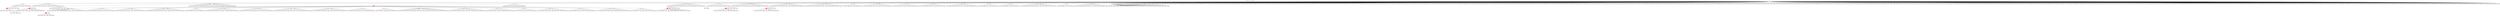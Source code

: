 digraph g {
	"56" -> "57";
	"57" [color=indianred1, style=filled, label="13"];
	"55" -> "56";
	"56" [label="21"];
	"52" -> "53";
	"53" [label="3"];
	"51" -> "52";
	"52" [color=indianred1, style=filled, label="23"];
	"50" -> "51";
	"51" [label="34"];
	"44" -> "45";
	"45" [label="18"];
	"27" -> "28";
	"28" [color=indianred1, style=filled, label="40"];
	"26" -> "27";
	"27" [label="37"];
	"18" -> "19";
	"19" [label="20"];
	"18" -> "20";
	"20" [label="43"];
	"18" -> "21";
	"21" [label="2"];
	"18" -> "22";
	"22" [label="48"];
	"18" -> "23";
	"23" [label="15"];
	"18" -> "24";
	"24" [label="32"];
	"18" -> "25";
	"25" [label="4"];
	"18" -> "26";
	"26" [label="40"];
	"18" -> "29";
	"29" [label="17"];
	"18" -> "30";
	"30" [label="25"];
	"18" -> "31";
	"31" [label="11"];
	"18" -> "32";
	"32" [label="46"];
	"18" -> "33";
	"33" [label="26"];
	"18" -> "34";
	"34" [label="6"];
	"18" -> "35";
	"35" [label="16"];
	"18" -> "36";
	"36" [label="49"];
	"18" -> "37";
	"37" [label="31"];
	"18" -> "38";
	"38" [label="10"];
	"18" -> "39";
	"39" [label="45"];
	"17" -> "18";
	"18" [color=indianred1, style=filled, label="5"];
	"14" -> "15";
	"15" [color=indianred1, style=filled, label="36"];
	"13" -> "14";
	"14" [label="30"];
	"7" -> "8";
	"8" [label="14"];
	"5" -> "6";
	"6" [color=indianred1, style=filled, label="33"];
	"4" -> "5";
	"5" [label="28"];
	"2" -> "3";
	"3" [color=indianred1, style=filled, label="27"];
	"1" -> "2";
	"2" [label="24"];
	"0" -> "1";
	"1" [label="27"];
	"0" -> "4";
	"4" [label="33"];
	"0" -> "7";
	"7" [label="47"];
	"0" -> "9";
	"9" [label="41"];
	"0" -> "10";
	"10" [label="8"];
	"0" -> "11";
	"11" [label="22"];
	"0" -> "12";
	"12" [label="7"];
	"0" -> "13";
	"13" [label="36"];
	"0" -> "16";
	"16" [label="44"];
	"0" -> "17";
	"17" [label="5"];
	"0" -> "40";
	"40" [label="12"];
	"0" -> "41";
	"41" [label="29"];
	"0" -> "42";
	"42" [label="19"];
	"0" -> "43";
	"43" [label="9"];
	"0" -> "44";
	"44" [label="1"];
	"0" -> "46";
	"46" [label="50"];
	"0" -> "47";
	"47" [label="42"];
	"0" -> "48";
	"48" [label="38"];
	"0" -> "49";
	"49" [label="39"];
	"0" -> "50";
	"50" [label="23"];
	"0" -> "54";
	"54" [label="35"];
	"0" -> "55";
	"55" [label="13"];
	"0" [label="germline"];
	"43" -> "cell1";
	"cell1" [shape=box];
	"11" -> "cell2";
	"cell2" [shape=box];
	"54" -> "cell3";
	"cell3" [shape=box];
	"10" -> "cell4";
	"cell4" [shape=box];
	"31" -> "cell5";
	"cell5" [shape=box];
	"12" -> "cell6";
	"cell6" [shape=box];
	"0" -> "cell7";
	"cell7" [shape=box];
	"38" -> "cell8";
	"cell8" [shape=box];
	"44" -> "cell9";
	"cell9" [shape=box];
	"0" -> "cell10";
	"cell10" [shape=box];
	"0" -> "cell11";
	"cell11" [shape=box];
	"0" -> "cell12";
	"cell12" [shape=box];
	"0" -> "cell13";
	"cell13" [shape=box];
	"0" -> "cell14";
	"cell14" [shape=box];
	"0" -> "cell15";
	"cell15" [shape=box];
	"0" -> "cell16";
	"cell16" [shape=box];
	"0" -> "cell17";
	"cell17" [shape=box];
	"0" -> "cell18";
	"cell18" [shape=box];
	"21" -> "cell19";
	"cell19" [shape=box];
	"0" -> "cell20";
	"cell20" [shape=box];
	"46" -> "cell21";
	"cell21" [shape=box];
	"20" -> "cell22";
	"cell22" [shape=box];
	"0" -> "cell23";
	"cell23" [shape=box];
	"7" -> "cell24";
	"cell24" [shape=box];
	"0" -> "cell25";
	"cell25" [shape=box];
	"0" -> "cell26";
	"cell26" [shape=box];
	"0" -> "cell27";
	"cell27" [shape=box];
	"0" -> "cell28";
	"cell28" [shape=box];
	"21" -> "cell29";
	"cell29" [shape=box];
	"24" -> "cell30";
	"cell30" [shape=box];
	"0" -> "cell31";
	"cell31" [shape=box];
	"0" -> "cell32";
	"cell32" [shape=box];
	"0" -> "cell33";
	"cell33" [shape=box];
	"43" -> "cell34";
	"cell34" [shape=box];
	"32" -> "cell35";
	"cell35" [shape=box];
	"14" -> "cell36";
	"cell36" [shape=box];
	"0" -> "cell37";
	"cell37" [shape=box];
	"37" -> "cell38";
	"cell38" [shape=box];
	"11" -> "cell39";
	"cell39" [shape=box];
	"0" -> "cell40";
	"cell40" [shape=box];
	"13" -> "cell41";
	"cell41" [shape=box];
	"6" -> "cell42";
	"cell42" [shape=box];
	"7" -> "cell43";
	"cell43" [shape=box];
	"0" -> "cell44";
	"cell44" [shape=box];
	"0" -> "cell45";
	"cell45" [shape=box];
	"50" -> "cell46";
	"cell46" [shape=box];
	"0" -> "cell47";
	"cell47" [shape=box];
	"0" -> "cell48";
	"cell48" [shape=box];
	"20" -> "cell49";
	"cell49" [shape=box];
	"0" -> "cell50";
	"cell50" [shape=box];
	"16" -> "cell51";
	"cell51" [shape=box];
	"48" -> "cell52";
	"cell52" [shape=box];
	"0" -> "cell53";
	"cell53" [shape=box];
	"0" -> "cell54";
	"cell54" [shape=box];
	"32" -> "cell55";
	"cell55" [shape=box];
	"1" -> "cell56";
	"cell56" [shape=box];
	"0" -> "cell57";
	"cell57" [shape=box];
	"31" -> "cell58";
	"cell58" [shape=box];
	"33" -> "cell59";
	"cell59" [shape=box];
	"9" -> "cell60";
	"cell60" [shape=box];
	"44" -> "cell61";
	"cell61" [shape=box];
	"0" -> "cell62";
	"cell62" [shape=box];
	"0" -> "cell63";
	"cell63" [shape=box];
	"0" -> "cell64";
	"cell64" [shape=box];
	"38" -> "cell65";
	"cell65" [shape=box];
	"0" -> "cell66";
	"cell66" [shape=box];
	"43" -> "cell67";
	"cell67" [shape=box];
	"0" -> "cell68";
	"cell68" [shape=box];
	"25" -> "cell69";
	"cell69" [shape=box];
	"30" -> "cell70";
	"cell70" [shape=box];
	"1" -> "cell71";
	"cell71" [shape=box];
	"0" -> "cell72";
	"cell72" [shape=box];
	"0" -> "cell73";
	"cell73" [shape=box];
	"0" -> "cell74";
	"cell74" [shape=box];
	"42" -> "cell75";
	"cell75" [shape=box];
	"0" -> "cell76";
	"cell76" [shape=box];
	"0" -> "cell77";
	"cell77" [shape=box];
	"0" -> "cell78";
	"cell78" [shape=box];
	"0" -> "cell79";
	"cell79" [shape=box];
	"0" -> "cell80";
	"cell80" [shape=box];
	"49" -> "cell81";
	"cell81" [shape=box];
	"0" -> "cell82";
	"cell82" [shape=box];
	"29" -> "cell83";
	"cell83" [shape=box];
	"0" -> "cell84";
	"cell84" [shape=box];
	"0" -> "cell85";
	"cell85" [shape=box];
	"4" -> "cell86";
	"cell86" [shape=box];
	"13" -> "cell87";
	"cell87" [shape=box];
	"32" -> "cell88";
	"cell88" [shape=box];
	"9" -> "cell89";
	"cell89" [shape=box];
	"4" -> "cell90";
	"cell90" [shape=box];
	"20" -> "cell91";
	"cell91" [shape=box];
	"50" -> "cell92";
	"cell92" [shape=box];
	"0" -> "cell93";
	"cell93" [shape=box];
	"0" -> "cell94";
	"cell94" [shape=box];
	"0" -> "cell95";
	"cell95" [shape=box];
	"0" -> "cell96";
	"cell96" [shape=box];
	"0" -> "cell97";
	"cell97" [shape=box];
	"0" -> "cell98";
	"cell98" [shape=box];
	"0" -> "cell99";
	"cell99" [shape=box];
	"46" -> "cell100";
	"cell100" [shape=box];
	"0" -> "cell101";
	"cell101" [shape=box];
	"35" -> "cell102";
	"cell102" [shape=box];
	"0" -> "cell103";
	"cell103" [shape=box];
	"54" -> "cell104";
	"cell104" [shape=box];
	"45" -> "cell105";
	"cell105" [shape=box];
	"23" -> "cell106";
	"cell106" [shape=box];
	"0" -> "cell107";
	"cell107" [shape=box];
	"17" -> "cell108";
	"cell108" [shape=box];
	"25" -> "cell109";
	"cell109" [shape=box];
	"0" -> "cell110";
	"cell110" [shape=box];
	"0" -> "cell111";
	"cell111" [shape=box];
	"0" -> "cell112";
	"cell112" [shape=box];
	"5" -> "cell113";
	"cell113" [shape=box];
	"0" -> "cell114";
	"cell114" [shape=box];
	"20" -> "cell115";
	"cell115" [shape=box];
	"20" -> "cell116";
	"cell116" [shape=box];
	"48" -> "cell117";
	"cell117" [shape=box];
	"1" -> "cell118";
	"cell118" [shape=box];
	"0" -> "cell119";
	"cell119" [shape=box];
	"16" -> "cell120";
	"cell120" [shape=box];
	"0" -> "cell121";
	"cell121" [shape=box];
	"24" -> "cell122";
	"cell122" [shape=box];
	"49" -> "cell123";
	"cell123" [shape=box];
	"0" -> "cell124";
	"cell124" [shape=box];
	"0" -> "cell125";
	"cell125" [shape=box];
	"32" -> "cell126";
	"cell126" [shape=box];
	"0" -> "cell127";
	"cell127" [shape=box];
	"7" -> "cell128";
	"cell128" [shape=box];
	"26" -> "cell129";
	"cell129" [shape=box];
	"41" -> "cell130";
	"cell130" [shape=box];
	"44" -> "cell131";
	"cell131" [shape=box];
	"0" -> "cell132";
	"cell132" [shape=box];
	"30" -> "cell133";
	"cell133" [shape=box];
	"35" -> "cell134";
	"cell134" [shape=box];
	"0" -> "cell135";
	"cell135" [shape=box];
	"14" -> "cell136";
	"cell136" [shape=box];
	"0" -> "cell137";
	"cell137" [shape=box];
	"0" -> "cell138";
	"cell138" [shape=box];
	"0" -> "cell139";
	"cell139" [shape=box];
	"0" -> "cell140";
	"cell140" [shape=box];
	"4" -> "cell141";
	"cell141" [shape=box];
	"0" -> "cell142";
	"cell142" [shape=box];
	"0" -> "cell143";
	"cell143" [shape=box];
	"41" -> "cell144";
	"cell144" [shape=box];
	"0" -> "cell145";
	"cell145" [shape=box];
	"0" -> "cell146";
	"cell146" [shape=box];
	"12" -> "cell147";
	"cell147" [shape=box];
	"45" -> "cell148";
	"cell148" [shape=box];
	"5" -> "cell149";
	"cell149" [shape=box];
	"0" -> "cell150";
	"cell150" [shape=box];
	"0" -> "cell151";
	"cell151" [shape=box];
	"30" -> "cell152";
	"cell152" [shape=box];
	"26" -> "cell153";
	"cell153" [shape=box];
	"0" -> "cell154";
	"cell154" [shape=box];
	"0" -> "cell155";
	"cell155" [shape=box];
	"9" -> "cell156";
	"cell156" [shape=box];
	"0" -> "cell157";
	"cell157" [shape=box];
	"0" -> "cell158";
	"cell158" [shape=box];
	"57" -> "cell159";
	"cell159" [shape=box];
	"0" -> "cell160";
	"cell160" [shape=box];
	"0" -> "cell161";
	"cell161" [shape=box];
	"0" -> "cell162";
	"cell162" [shape=box];
	"47" -> "cell163";
	"cell163" [shape=box];
	"38" -> "cell164";
	"cell164" [shape=box];
	"0" -> "cell165";
	"cell165" [shape=box];
	"0" -> "cell166";
	"cell166" [shape=box];
	"50" -> "cell167";
	"cell167" [shape=box];
	"0" -> "cell168";
	"cell168" [shape=box];
	"24" -> "cell169";
	"cell169" [shape=box];
	"36" -> "cell170";
	"cell170" [shape=box];
	"4" -> "cell171";
	"cell171" [shape=box];
	"9" -> "cell172";
	"cell172" [shape=box];
	"54" -> "cell173";
	"cell173" [shape=box];
	"0" -> "cell174";
	"cell174" [shape=box];
	"0" -> "cell175";
	"cell175" [shape=box];
	"0" -> "cell176";
	"cell176" [shape=box];
	"13" -> "cell177";
	"cell177" [shape=box];
	"0" -> "cell178";
	"cell178" [shape=box];
	"0" -> "cell179";
	"cell179" [shape=box];
	"0" -> "cell180";
	"cell180" [shape=box];
	"10" -> "cell181";
	"cell181" [shape=box];
	"0" -> "cell182";
	"cell182" [shape=box];
	"0" -> "cell183";
	"cell183" [shape=box];
	"0" -> "cell184";
	"cell184" [shape=box];
	"0" -> "cell185";
	"cell185" [shape=box];
	"39" -> "cell186";
	"cell186" [shape=box];
	"26" -> "cell187";
	"cell187" [shape=box];
	"36" -> "cell188";
	"cell188" [shape=box];
	"32" -> "cell189";
	"cell189" [shape=box];
	"33" -> "cell190";
	"cell190" [shape=box];
	"31" -> "cell191";
	"cell191" [shape=box];
	"43" -> "cell192";
	"cell192" [shape=box];
	"0" -> "cell193";
	"cell193" [shape=box];
	"36" -> "cell194";
	"cell194" [shape=box];
	"0" -> "cell195";
	"cell195" [shape=box];
	"9" -> "cell196";
	"cell196" [shape=box];
	"42" -> "cell197";
	"cell197" [shape=box];
	"0" -> "cell198";
	"cell198" [shape=box];
	"3" -> "cell199";
	"cell199" [shape=box];
	"0" -> "cell200";
	"cell200" [shape=box];
	"0" -> "cell201";
	"cell201" [shape=box];
	"37" -> "cell202";
	"cell202" [shape=box];
	"25" -> "cell203";
	"cell203" [shape=box];
	"50" -> "cell204";
	"cell204" [shape=box];
	"0" -> "cell205";
	"cell205" [shape=box];
	"39" -> "cell206";
	"cell206" [shape=box];
	"0" -> "cell207";
	"cell207" [shape=box];
	"0" -> "cell208";
	"cell208" [shape=box];
	"0" -> "cell209";
	"cell209" [shape=box];
	"0" -> "cell210";
	"cell210" [shape=box];
	"21" -> "cell211";
	"cell211" [shape=box];
	"45" -> "cell212";
	"cell212" [shape=box];
	"0" -> "cell213";
	"cell213" [shape=box];
	"15" -> "cell214";
	"cell214" [shape=box];
	"9" -> "cell215";
	"cell215" [shape=box];
	"0" -> "cell216";
	"cell216" [shape=box];
	"39" -> "cell217";
	"cell217" [shape=box];
	"4" -> "cell218";
	"cell218" [shape=box];
	"0" -> "cell219";
	"cell219" [shape=box];
	"0" -> "cell220";
	"cell220" [shape=box];
	"57" -> "cell221";
	"cell221" [shape=box];
	"28" -> "cell222";
	"cell222" [shape=box];
	"3" -> "cell223";
	"cell223" [shape=box];
	"0" -> "cell224";
	"cell224" [shape=box];
	"7" -> "cell225";
	"cell225" [shape=box];
	"57" -> "cell226";
	"cell226" [shape=box];
	"16" -> "cell227";
	"cell227" [shape=box];
	"0" -> "cell228";
	"cell228" [shape=box];
	"0" -> "cell229";
	"cell229" [shape=box];
	"0" -> "cell230";
	"cell230" [shape=box];
	"0" -> "cell231";
	"cell231" [shape=box];
	"17" -> "cell232";
	"cell232" [shape=box];
	"0" -> "cell233";
	"cell233" [shape=box];
	"30" -> "cell234";
	"cell234" [shape=box];
	"0" -> "cell235";
	"cell235" [shape=box];
	"0" -> "cell236";
	"cell236" [shape=box];
	"0" -> "cell237";
	"cell237" [shape=box];
	"0" -> "cell238";
	"cell238" [shape=box];
	"0" -> "cell239";
	"cell239" [shape=box];
	"37" -> "cell240";
	"cell240" [shape=box];
	"35" -> "cell241";
	"cell241" [shape=box];
	"0" -> "cell242";
	"cell242" [shape=box];
	"37" -> "cell243";
	"cell243" [shape=box];
	"12" -> "cell244";
	"cell244" [shape=box];
	"0" -> "cell245";
	"cell245" [shape=box];
	"0" -> "cell246";
	"cell246" [shape=box];
	"50" -> "cell247";
	"cell247" [shape=box];
	"16" -> "cell248";
	"cell248" [shape=box];
	"0" -> "cell249";
	"cell249" [shape=box];
	"56" -> "cell250";
	"cell250" [shape=box];
	"3" -> "cell251";
	"cell251" [shape=box];
	"52" -> "cell252";
	"cell252" [shape=box];
	"50" -> "cell253";
	"cell253" [shape=box];
	"16" -> "cell254";
	"cell254" [shape=box];
	"0" -> "cell255";
	"cell255" [shape=box];
	"0" -> "cell256";
	"cell256" [shape=box];
	"52" -> "cell257";
	"cell257" [shape=box];
	"25" -> "cell258";
	"cell258" [shape=box];
	"0" -> "cell259";
	"cell259" [shape=box];
	"53" -> "cell260";
	"cell260" [shape=box];
	"0" -> "cell261";
	"cell261" [shape=box];
	"0" -> "cell262";
	"cell262" [shape=box];
	"0" -> "cell263";
	"cell263" [shape=box];
	"28" -> "cell264";
	"cell264" [shape=box];
	"0" -> "cell265";
	"cell265" [shape=box];
	"34" -> "cell266";
	"cell266" [shape=box];
	"40" -> "cell267";
	"cell267" [shape=box];
	"0" -> "cell268";
	"cell268" [shape=box];
	"17" -> "cell269";
	"cell269" [shape=box];
	"33" -> "cell270";
	"cell270" [shape=box];
	"24" -> "cell271";
	"cell271" [shape=box];
	"0" -> "cell272";
	"cell272" [shape=box];
	"0" -> "cell273";
	"cell273" [shape=box];
	"50" -> "cell274";
	"cell274" [shape=box];
	"0" -> "cell275";
	"cell275" [shape=box];
	"0" -> "cell276";
	"cell276" [shape=box];
	"29" -> "cell277";
	"cell277" [shape=box];
	"26" -> "cell278";
	"cell278" [shape=box];
	"19" -> "cell279";
	"cell279" [shape=box];
	"0" -> "cell280";
	"cell280" [shape=box];
	"32" -> "cell281";
	"cell281" [shape=box];
	"52" -> "cell282";
	"cell282" [shape=box];
	"24" -> "cell283";
	"cell283" [shape=box];
	"0" -> "cell284";
	"cell284" [shape=box];
	"11" -> "cell285";
	"cell285" [shape=box];
	"0" -> "cell286";
	"cell286" [shape=box];
	"0" -> "cell287";
	"cell287" [shape=box];
	"53" -> "cell288";
	"cell288" [shape=box];
	"0" -> "cell289";
	"cell289" [shape=box];
	"42" -> "cell290";
	"cell290" [shape=box];
	"41" -> "cell291";
	"cell291" [shape=box];
	"0" -> "cell292";
	"cell292" [shape=box];
	"0" -> "cell293";
	"cell293" [shape=box];
	"22" -> "cell294";
	"cell294" [shape=box];
	"54" -> "cell295";
	"cell295" [shape=box];
	"13" -> "cell296";
	"cell296" [shape=box];
	"39" -> "cell297";
	"cell297" [shape=box];
	"0" -> "cell298";
	"cell298" [shape=box];
	"7" -> "cell299";
	"cell299" [shape=box];
	"0" -> "cell300";
	"cell300" [shape=box];
	"25" -> "cell301";
	"cell301" [shape=box];
	"32" -> "cell302";
	"cell302" [shape=box];
	"52" -> "cell303";
	"cell303" [shape=box];
	"16" -> "cell304";
	"cell304" [shape=box];
	"0" -> "cell305";
	"cell305" [shape=box];
	"0" -> "cell306";
	"cell306" [shape=box];
	"0" -> "cell307";
	"cell307" [shape=box];
	"0" -> "cell308";
	"cell308" [shape=box];
	"38" -> "cell309";
	"cell309" [shape=box];
	"0" -> "cell310";
	"cell310" [shape=box];
	"0" -> "cell311";
	"cell311" [shape=box];
	"0" -> "cell312";
	"cell312" [shape=box];
	"0" -> "cell313";
	"cell313" [shape=box];
	"9" -> "cell314";
	"cell314" [shape=box];
	"0" -> "cell315";
	"cell315" [shape=box];
	"0" -> "cell316";
	"cell316" [shape=box];
	"0" -> "cell317";
	"cell317" [shape=box];
	"0" -> "cell318";
	"cell318" [shape=box];
	"0" -> "cell319";
	"cell319" [shape=box];
	"55" -> "cell320";
	"cell320" [shape=box];
	"16" -> "cell321";
	"cell321" [shape=box];
	"0" -> "cell322";
	"cell322" [shape=box];
	"0" -> "cell323";
	"cell323" [shape=box];
	"40" -> "cell324";
	"cell324" [shape=box];
	"0" -> "cell325";
	"cell325" [shape=box];
	"52" -> "cell326";
	"cell326" [shape=box];
	"0" -> "cell327";
	"cell327" [shape=box];
	"0" -> "cell328";
	"cell328" [shape=box];
	"30" -> "cell329";
	"cell329" [shape=box];
	"0" -> "cell330";
	"cell330" [shape=box];
	"28" -> "cell331";
	"cell331" [shape=box];
	"0" -> "cell332";
	"cell332" [shape=box];
	"48" -> "cell333";
	"cell333" [shape=box];
	"0" -> "cell334";
	"cell334" [shape=box];
	"0" -> "cell335";
	"cell335" [shape=box];
	"11" -> "cell336";
	"cell336" [shape=box];
	"38" -> "cell337";
	"cell337" [shape=box];
	"0" -> "cell338";
	"cell338" [shape=box];
	"0" -> "cell339";
	"cell339" [shape=box];
	"0" -> "cell340";
	"cell340" [shape=box];
	"41" -> "cell341";
	"cell341" [shape=box];
	"0" -> "cell342";
	"cell342" [shape=box];
	"0" -> "cell343";
	"cell343" [shape=box];
	"0" -> "cell344";
	"cell344" [shape=box];
	"0" -> "cell345";
	"cell345" [shape=box];
	"0" -> "cell346";
	"cell346" [shape=box];
	"40" -> "cell347";
	"cell347" [shape=box];
	"0" -> "cell348";
	"cell348" [shape=box];
	"43" -> "cell349";
	"cell349" [shape=box];
	"36" -> "cell350";
	"cell350" [shape=box];
	"15" -> "cell351";
	"cell351" [shape=box];
	"10" -> "cell352";
	"cell352" [shape=box];
	"42" -> "cell353";
	"cell353" [shape=box];
	"0" -> "cell354";
	"cell354" [shape=box];
	"0" -> "cell355";
	"cell355" [shape=box];
	"38" -> "cell356";
	"cell356" [shape=box];
	"0" -> "cell357";
	"cell357" [shape=box];
	"1" -> "cell358";
	"cell358" [shape=box];
	"0" -> "cell359";
	"cell359" [shape=box];
	"0" -> "cell360";
	"cell360" [shape=box];
	"0" -> "cell361";
	"cell361" [shape=box];
	"48" -> "cell362";
	"cell362" [shape=box];
	"41" -> "cell363";
	"cell363" [shape=box];
	"5" -> "cell364";
	"cell364" [shape=box];
	"0" -> "cell365";
	"cell365" [shape=box];
	"26" -> "cell366";
	"cell366" [shape=box];
	"0" -> "cell367";
	"cell367" [shape=box];
	"29" -> "cell368";
	"cell368" [shape=box];
	"0" -> "cell369";
	"cell369" [shape=box];
	"31" -> "cell370";
	"cell370" [shape=box];
	"0" -> "cell371";
	"cell371" [shape=box];
	"0" -> "cell372";
	"cell372" [shape=box];
	"36" -> "cell373";
	"cell373" [shape=box];
	"25" -> "cell374";
	"cell374" [shape=box];
	"44" -> "cell375";
	"cell375" [shape=box];
	"0" -> "cell376";
	"cell376" [shape=box];
	"20" -> "cell377";
	"cell377" [shape=box];
	"29" -> "cell378";
	"cell378" [shape=box];
	"14" -> "cell379";
	"cell379" [shape=box];
	"0" -> "cell380";
	"cell380" [shape=box];
	"0" -> "cell381";
	"cell381" [shape=box];
	"21" -> "cell382";
	"cell382" [shape=box];
	"49" -> "cell383";
	"cell383" [shape=box];
	"0" -> "cell384";
	"cell384" [shape=box];
	"0" -> "cell385";
	"cell385" [shape=box];
	"0" -> "cell386";
	"cell386" [shape=box];
	"25" -> "cell387";
	"cell387" [shape=box];
	"19" -> "cell388";
	"cell388" [shape=box];
	"13" -> "cell389";
	"cell389" [shape=box];
	"13" -> "cell390";
	"cell390" [shape=box];
	"0" -> "cell391";
	"cell391" [shape=box];
	"48" -> "cell392";
	"cell392" [shape=box];
	"43" -> "cell393";
	"cell393" [shape=box];
	"29" -> "cell394";
	"cell394" [shape=box];
	"19" -> "cell395";
	"cell395" [shape=box];
	"0" -> "cell396";
	"cell396" [shape=box];
	"3" -> "cell397";
	"cell397" [shape=box];
	"15" -> "cell398";
	"cell398" [shape=box];
	"33" -> "cell399";
	"cell399" [shape=box];
	"0" -> "cell400";
	"cell400" [shape=box];
	"0" -> "cell401";
	"cell401" [shape=box];
	"48" -> "cell402";
	"cell402" [shape=box];
	"25" -> "cell403";
	"cell403" [shape=box];
	"30" -> "cell404";
	"cell404" [shape=box];
	"0" -> "cell405";
	"cell405" [shape=box];
	"37" -> "cell406";
	"cell406" [shape=box];
	"56" -> "cell407";
	"cell407" [shape=box];
	"15" -> "cell408";
	"cell408" [shape=box];
	"0" -> "cell409";
	"cell409" [shape=box];
	"0" -> "cell410";
	"cell410" [shape=box];
	"11" -> "cell411";
	"cell411" [shape=box];
	"0" -> "cell412";
	"cell412" [shape=box];
	"9" -> "cell413";
	"cell413" [shape=box];
	"0" -> "cell414";
	"cell414" [shape=box];
	"0" -> "cell415";
	"cell415" [shape=box];
	"0" -> "cell416";
	"cell416" [shape=box];
	"25" -> "cell417";
	"cell417" [shape=box];
	"2" -> "cell418";
	"cell418" [shape=box];
	"0" -> "cell419";
	"cell419" [shape=box];
	"32" -> "cell420";
	"cell420" [shape=box];
	"32" -> "cell421";
	"cell421" [shape=box];
	"0" -> "cell422";
	"cell422" [shape=box];
	"0" -> "cell423";
	"cell423" [shape=box];
	"0" -> "cell424";
	"cell424" [shape=box];
	"0" -> "cell425";
	"cell425" [shape=box];
	"0" -> "cell426";
	"cell426" [shape=box];
	"0" -> "cell427";
	"cell427" [shape=box];
	"7" -> "cell428";
	"cell428" [shape=box];
	"6" -> "cell429";
	"cell429" [shape=box];
	"0" -> "cell430";
	"cell430" [shape=box];
	"0" -> "cell431";
	"cell431" [shape=box];
	"9" -> "cell432";
	"cell432" [shape=box];
	"29" -> "cell433";
	"cell433" [shape=box];
	"0" -> "cell434";
	"cell434" [shape=box];
	"0" -> "cell435";
	"cell435" [shape=box];
	"0" -> "cell436";
	"cell436" [shape=box];
	"0" -> "cell437";
	"cell437" [shape=box];
	"29" -> "cell438";
	"cell438" [shape=box];
	"0" -> "cell439";
	"cell439" [shape=box];
	"0" -> "cell440";
	"cell440" [shape=box];
	"0" -> "cell441";
	"cell441" [shape=box];
	"0" -> "cell442";
	"cell442" [shape=box];
	"0" -> "cell443";
	"cell443" [shape=box];
	"43" -> "cell444";
	"cell444" [shape=box];
	"0" -> "cell445";
	"cell445" [shape=box];
	"0" -> "cell446";
	"cell446" [shape=box];
	"0" -> "cell447";
	"cell447" [shape=box];
	"17" -> "cell448";
	"cell448" [shape=box];
	"0" -> "cell449";
	"cell449" [shape=box];
	"0" -> "cell450";
	"cell450" [shape=box];
	"0" -> "cell451";
	"cell451" [shape=box];
	"0" -> "cell452";
	"cell452" [shape=box];
	"0" -> "cell453";
	"cell453" [shape=box];
	"13" -> "cell454";
	"cell454" [shape=box];
	"21" -> "cell455";
	"cell455" [shape=box];
	"39" -> "cell456";
	"cell456" [shape=box];
	"0" -> "cell457";
	"cell457" [shape=box];
	"6" -> "cell458";
	"cell458" [shape=box];
	"23" -> "cell459";
	"cell459" [shape=box];
	"0" -> "cell460";
	"cell460" [shape=box];
	"12" -> "cell461";
	"cell461" [shape=box];
	"10" -> "cell462";
	"cell462" [shape=box];
	"0" -> "cell463";
	"cell463" [shape=box];
	"0" -> "cell464";
	"cell464" [shape=box];
	"26" -> "cell465";
	"cell465" [shape=box];
	"31" -> "cell466";
	"cell466" [shape=box];
	"0" -> "cell467";
	"cell467" [shape=box];
	"30" -> "cell468";
	"cell468" [shape=box];
	"9" -> "cell469";
	"cell469" [shape=box];
	"21" -> "cell470";
	"cell470" [shape=box];
	"5" -> "cell471";
	"cell471" [shape=box];
	"11" -> "cell472";
	"cell472" [shape=box];
	"4" -> "cell473";
	"cell473" [shape=box];
	"43" -> "cell474";
	"cell474" [shape=box];
	"0" -> "cell475";
	"cell475" [shape=box];
	"19" -> "cell476";
	"cell476" [shape=box];
	"43" -> "cell477";
	"cell477" [shape=box];
	"0" -> "cell478";
	"cell478" [shape=box];
	"0" -> "cell479";
	"cell479" [shape=box];
	"0" -> "cell480";
	"cell480" [shape=box];
	"47" -> "cell481";
	"cell481" [shape=box];
	"0" -> "cell482";
	"cell482" [shape=box];
	"0" -> "cell483";
	"cell483" [shape=box];
	"15" -> "cell484";
	"cell484" [shape=box];
	"0" -> "cell485";
	"cell485" [shape=box];
	"29" -> "cell486";
	"cell486" [shape=box];
	"0" -> "cell487";
	"cell487" [shape=box];
	"49" -> "cell488";
	"cell488" [shape=box];
	"24" -> "cell489";
	"cell489" [shape=box];
	"17" -> "cell490";
	"cell490" [shape=box];
	"0" -> "cell491";
	"cell491" [shape=box];
	"0" -> "cell492";
	"cell492" [shape=box];
	"15" -> "cell493";
	"cell493" [shape=box];
	"42" -> "cell494";
	"cell494" [shape=box];
	"0" -> "cell495";
	"cell495" [shape=box];
	"33" -> "cell496";
	"cell496" [shape=box];
	"32" -> "cell497";
	"cell497" [shape=box];
	"10" -> "cell498";
	"cell498" [shape=box];
	"34" -> "cell499";
	"cell499" [shape=box];
	"20" -> "cell500";
	"cell500" [shape=box];
	"28" -> "cell501";
	"cell501" [shape=box];
	"0" -> "cell502";
	"cell502" [shape=box];
	"38" -> "cell503";
	"cell503" [shape=box];
	"35" -> "cell504";
	"cell504" [shape=box];
	"15" -> "cell505";
	"cell505" [shape=box];
	"50" -> "cell506";
	"cell506" [shape=box];
	"0" -> "cell507";
	"cell507" [shape=box];
	"0" -> "cell508";
	"cell508" [shape=box];
	"6" -> "cell509";
	"cell509" [shape=box];
	"0" -> "cell510";
	"cell510" [shape=box];
	"0" -> "cell511";
	"cell511" [shape=box];
	"0" -> "cell512";
	"cell512" [shape=box];
	"11" -> "cell513";
	"cell513" [shape=box];
	"47" -> "cell514";
	"cell514" [shape=box];
	"0" -> "cell515";
	"cell515" [shape=box];
	"0" -> "cell516";
	"cell516" [shape=box];
	"0" -> "cell517";
	"cell517" [shape=box];
	"20" -> "cell518";
	"cell518" [shape=box];
	"0" -> "cell519";
	"cell519" [shape=box];
	"0" -> "cell520";
	"cell520" [shape=box];
	"0" -> "cell521";
	"cell521" [shape=box];
	"55" -> "cell522";
	"cell522" [shape=box];
	"40" -> "cell523";
	"cell523" [shape=box];
	"19" -> "cell524";
	"cell524" [shape=box];
	"7" -> "cell525";
	"cell525" [shape=box];
	"42" -> "cell526";
	"cell526" [shape=box];
	"19" -> "cell527";
	"cell527" [shape=box];
	"27" -> "cell528";
	"cell528" [shape=box];
	"34" -> "cell529";
	"cell529" [shape=box];
	"0" -> "cell530";
	"cell530" [shape=box];
	"9" -> "cell531";
	"cell531" [shape=box];
	"4" -> "cell532";
	"cell532" [shape=box];
	"17" -> "cell533";
	"cell533" [shape=box];
	"44" -> "cell534";
	"cell534" [shape=box];
	"42" -> "cell535";
	"cell535" [shape=box];
	"51" -> "cell536";
	"cell536" [shape=box];
	"0" -> "cell537";
	"cell537" [shape=box];
	"0" -> "cell538";
	"cell538" [shape=box];
	"0" -> "cell539";
	"cell539" [shape=box];
	"12" -> "cell540";
	"cell540" [shape=box];
	"0" -> "cell541";
	"cell541" [shape=box];
	"0" -> "cell542";
	"cell542" [shape=box];
	"0" -> "cell543";
	"cell543" [shape=box];
	"0" -> "cell544";
	"cell544" [shape=box];
	"0" -> "cell545";
	"cell545" [shape=box];
	"54" -> "cell546";
	"cell546" [shape=box];
	"2" -> "cell547";
	"cell547" [shape=box];
	"0" -> "cell548";
	"cell548" [shape=box];
	"0" -> "cell549";
	"cell549" [shape=box];
	"0" -> "cell550";
	"cell550" [shape=box];
	"0" -> "cell551";
	"cell551" [shape=box];
	"51" -> "cell552";
	"cell552" [shape=box];
	"21" -> "cell553";
	"cell553" [shape=box];
	"0" -> "cell554";
	"cell554" [shape=box];
	"0" -> "cell555";
	"cell555" [shape=box];
	"7" -> "cell556";
	"cell556" [shape=box];
	"0" -> "cell557";
	"cell557" [shape=box];
	"0" -> "cell558";
	"cell558" [shape=box];
	"1" -> "cell559";
	"cell559" [shape=box];
	"0" -> "cell560";
	"cell560" [shape=box];
	"26" -> "cell561";
	"cell561" [shape=box];
	"3" -> "cell562";
	"cell562" [shape=box];
	"32" -> "cell563";
	"cell563" [shape=box];
	"23" -> "cell564";
	"cell564" [shape=box];
	"33" -> "cell565";
	"cell565" [shape=box];
	"15" -> "cell566";
	"cell566" [shape=box];
	"35" -> "cell567";
	"cell567" [shape=box];
	"0" -> "cell568";
	"cell568" [shape=box];
	"38" -> "cell569";
	"cell569" [shape=box];
	"0" -> "cell570";
	"cell570" [shape=box];
	"0" -> "cell571";
	"cell571" [shape=box];
	"0" -> "cell572";
	"cell572" [shape=box];
	"0" -> "cell573";
	"cell573" [shape=box];
	"6" -> "cell574";
	"cell574" [shape=box];
	"0" -> "cell575";
	"cell575" [shape=box];
	"0" -> "cell576";
	"cell576" [shape=box];
	"0" -> "cell577";
	"cell577" [shape=box];
	"37" -> "cell578";
	"cell578" [shape=box];
	"0" -> "cell579";
	"cell579" [shape=box];
	"0" -> "cell580";
	"cell580" [shape=box];
	"0" -> "cell581";
	"cell581" [shape=box];
	"0" -> "cell582";
	"cell582" [shape=box];
	"13" -> "cell583";
	"cell583" [shape=box];
	"0" -> "cell584";
	"cell584" [shape=box];
	"0" -> "cell585";
	"cell585" [shape=box];
	"36" -> "cell586";
	"cell586" [shape=box];
	"0" -> "cell587";
	"cell587" [shape=box];
	"0" -> "cell588";
	"cell588" [shape=box];
	"4" -> "cell589";
	"cell589" [shape=box];
	"44" -> "cell590";
	"cell590" [shape=box];
	"44" -> "cell591";
	"cell591" [shape=box];
	"6" -> "cell592";
	"cell592" [shape=box];
	"0" -> "cell593";
	"cell593" [shape=box];
	"0" -> "cell594";
	"cell594" [shape=box];
	"0" -> "cell595";
	"cell595" [shape=box];
	"48" -> "cell596";
	"cell596" [shape=box];
	"0" -> "cell597";
	"cell597" [shape=box];
	"0" -> "cell598";
	"cell598" [shape=box];
	"0" -> "cell599";
	"cell599" [shape=box];
	"0" -> "cell600";
	"cell600" [shape=box];
	"0" -> "cell601";
	"cell601" [shape=box];
	"34" -> "cell602";
	"cell602" [shape=box];
	"26" -> "cell603";
	"cell603" [shape=box];
	"0" -> "cell604";
	"cell604" [shape=box];
	"57" -> "cell605";
	"cell605" [shape=box];
	"0" -> "cell606";
	"cell606" [shape=box];
	"0" -> "cell607";
	"cell607" [shape=box];
	"12" -> "cell608";
	"cell608" [shape=box];
	"0" -> "cell609";
	"cell609" [shape=box];
	"26" -> "cell610";
	"cell610" [shape=box];
	"19" -> "cell611";
	"cell611" [shape=box];
	"47" -> "cell612";
	"cell612" [shape=box];
	"0" -> "cell613";
	"cell613" [shape=box];
	"29" -> "cell614";
	"cell614" [shape=box];
	"0" -> "cell615";
	"cell615" [shape=box];
	"0" -> "cell616";
	"cell616" [shape=box];
	"44" -> "cell617";
	"cell617" [shape=box];
	"0" -> "cell618";
	"cell618" [shape=box];
	"0" -> "cell619";
	"cell619" [shape=box];
	"0" -> "cell620";
	"cell620" [shape=box];
	"0" -> "cell621";
	"cell621" [shape=box];
	"44" -> "cell622";
	"cell622" [shape=box];
	"30" -> "cell623";
	"cell623" [shape=box];
	"0" -> "cell624";
	"cell624" [shape=box];
	"20" -> "cell625";
	"cell625" [shape=box];
	"4" -> "cell626";
	"cell626" [shape=box];
	"52" -> "cell627";
	"cell627" [shape=box];
	"36" -> "cell628";
	"cell628" [shape=box];
	"21" -> "cell629";
	"cell629" [shape=box];
	"0" -> "cell630";
	"cell630" [shape=box];
	"36" -> "cell631";
	"cell631" [shape=box];
	"0" -> "cell632";
	"cell632" [shape=box];
	"36" -> "cell633";
	"cell633" [shape=box];
	"15" -> "cell634";
	"cell634" [shape=box];
	"0" -> "cell635";
	"cell635" [shape=box];
	"17" -> "cell636";
	"cell636" [shape=box];
	"1" -> "cell637";
	"cell637" [shape=box];
	"0" -> "cell638";
	"cell638" [shape=box];
	"0" -> "cell639";
	"cell639" [shape=box];
	"10" -> "cell640";
	"cell640" [shape=box];
	"15" -> "cell641";
	"cell641" [shape=box];
	"24" -> "cell642";
	"cell642" [shape=box];
	"0" -> "cell643";
	"cell643" [shape=box];
	"23" -> "cell644";
	"cell644" [shape=box];
	"50" -> "cell645";
	"cell645" [shape=box];
	"0" -> "cell646";
	"cell646" [shape=box];
	"46" -> "cell647";
	"cell647" [shape=box];
	"0" -> "cell648";
	"cell648" [shape=box];
	"0" -> "cell649";
	"cell649" [shape=box];
	"0" -> "cell650";
	"cell650" [shape=box];
	"19" -> "cell651";
	"cell651" [shape=box];
	"0" -> "cell652";
	"cell652" [shape=box];
	"13" -> "cell653";
	"cell653" [shape=box];
	"0" -> "cell654";
	"cell654" [shape=box];
	"15" -> "cell655";
	"cell655" [shape=box];
	"30" -> "cell656";
	"cell656" [shape=box];
	"12" -> "cell657";
	"cell657" [shape=box];
	"21" -> "cell658";
	"cell658" [shape=box];
	"28" -> "cell659";
	"cell659" [shape=box];
	"0" -> "cell660";
	"cell660" [shape=box];
	"0" -> "cell661";
	"cell661" [shape=box];
	"0" -> "cell662";
	"cell662" [shape=box];
	"0" -> "cell663";
	"cell663" [shape=box];
	"0" -> "cell664";
	"cell664" [shape=box];
	"0" -> "cell665";
	"cell665" [shape=box];
	"0" -> "cell666";
	"cell666" [shape=box];
	"0" -> "cell667";
	"cell667" [shape=box];
	"38" -> "cell668";
	"cell668" [shape=box];
	"0" -> "cell669";
	"cell669" [shape=box];
	"2" -> "cell670";
	"cell670" [shape=box];
	"44" -> "cell671";
	"cell671" [shape=box];
	"45" -> "cell672";
	"cell672" [shape=box];
	"0" -> "cell673";
	"cell673" [shape=box];
	"6" -> "cell674";
	"cell674" [shape=box];
	"0" -> "cell675";
	"cell675" [shape=box];
	"35" -> "cell676";
	"cell676" [shape=box];
	"0" -> "cell677";
	"cell677" [shape=box];
	"0" -> "cell678";
	"cell678" [shape=box];
	"0" -> "cell679";
	"cell679" [shape=box];
	"0" -> "cell680";
	"cell680" [shape=box];
	"0" -> "cell681";
	"cell681" [shape=box];
	"0" -> "cell682";
	"cell682" [shape=box];
	"1" -> "cell683";
	"cell683" [shape=box];
	"22" -> "cell684";
	"cell684" [shape=box];
	"0" -> "cell685";
	"cell685" [shape=box];
	"1" -> "cell686";
	"cell686" [shape=box];
	"47" -> "cell687";
	"cell687" [shape=box];
	"34" -> "cell688";
	"cell688" [shape=box];
	"43" -> "cell689";
	"cell689" [shape=box];
	"0" -> "cell690";
	"cell690" [shape=box];
	"0" -> "cell691";
	"cell691" [shape=box];
	"1" -> "cell692";
	"cell692" [shape=box];
	"0" -> "cell693";
	"cell693" [shape=box];
	"36" -> "cell694";
	"cell694" [shape=box];
	"9" -> "cell695";
	"cell695" [shape=box];
	"22" -> "cell696";
	"cell696" [shape=box];
	"32" -> "cell697";
	"cell697" [shape=box];
	"4" -> "cell698";
	"cell698" [shape=box];
	"0" -> "cell699";
	"cell699" [shape=box];
	"0" -> "cell700";
	"cell700" [shape=box];
	"46" -> "cell701";
	"cell701" [shape=box];
	"50" -> "cell702";
	"cell702" [shape=box];
	"0" -> "cell703";
	"cell703" [shape=box];
	"0" -> "cell704";
	"cell704" [shape=box];
	"32" -> "cell705";
	"cell705" [shape=box];
	"40" -> "cell706";
	"cell706" [shape=box];
	"0" -> "cell707";
	"cell707" [shape=box];
	"52" -> "cell708";
	"cell708" [shape=box];
	"39" -> "cell709";
	"cell709" [shape=box];
	"0" -> "cell710";
	"cell710" [shape=box];
	"0" -> "cell711";
	"cell711" [shape=box];
	"33" -> "cell712";
	"cell712" [shape=box];
	"4" -> "cell713";
	"cell713" [shape=box];
	"0" -> "cell714";
	"cell714" [shape=box];
	"11" -> "cell715";
	"cell715" [shape=box];
	"46" -> "cell716";
	"cell716" [shape=box];
	"0" -> "cell717";
	"cell717" [shape=box];
	"44" -> "cell718";
	"cell718" [shape=box];
	"0" -> "cell719";
	"cell719" [shape=box];
	"32" -> "cell720";
	"cell720" [shape=box];
	"49" -> "cell721";
	"cell721" [shape=box];
	"13" -> "cell722";
	"cell722" [shape=box];
	"49" -> "cell723";
	"cell723" [shape=box];
	"0" -> "cell724";
	"cell724" [shape=box];
	"55" -> "cell725";
	"cell725" [shape=box];
	"1" -> "cell726";
	"cell726" [shape=box];
	"11" -> "cell727";
	"cell727" [shape=box];
	"0" -> "cell728";
	"cell728" [shape=box];
	"57" -> "cell729";
	"cell729" [shape=box];
	"0" -> "cell730";
	"cell730" [shape=box];
	"32" -> "cell731";
	"cell731" [shape=box];
	"16" -> "cell732";
	"cell732" [shape=box];
	"0" -> "cell733";
	"cell733" [shape=box];
	"0" -> "cell734";
	"cell734" [shape=box];
	"0" -> "cell735";
	"cell735" [shape=box];
	"0" -> "cell736";
	"cell736" [shape=box];
	"0" -> "cell737";
	"cell737" [shape=box];
	"0" -> "cell738";
	"cell738" [shape=box];
	"0" -> "cell739";
	"cell739" [shape=box];
	"0" -> "cell740";
	"cell740" [shape=box];
	"21" -> "cell741";
	"cell741" [shape=box];
	"20" -> "cell742";
	"cell742" [shape=box];
	"0" -> "cell743";
	"cell743" [shape=box];
	"0" -> "cell744";
	"cell744" [shape=box];
	"56" -> "cell745";
	"cell745" [shape=box];
	"29" -> "cell746";
	"cell746" [shape=box];
	"0" -> "cell747";
	"cell747" [shape=box];
	"40" -> "cell748";
	"cell748" [shape=box];
	"0" -> "cell749";
	"cell749" [shape=box];
	"0" -> "cell750";
	"cell750" [shape=box];
	"31" -> "cell751";
	"cell751" [shape=box];
	"0" -> "cell752";
	"cell752" [shape=box];
	"23" -> "cell753";
	"cell753" [shape=box];
	"22" -> "cell754";
	"cell754" [shape=box];
	"0" -> "cell755";
	"cell755" [shape=box];
	"0" -> "cell756";
	"cell756" [shape=box];
	"24" -> "cell757";
	"cell757" [shape=box];
	"36" -> "cell758";
	"cell758" [shape=box];
	"0" -> "cell759";
	"cell759" [shape=box];
	"0" -> "cell760";
	"cell760" [shape=box];
	"0" -> "cell761";
	"cell761" [shape=box];
	"0" -> "cell762";
	"cell762" [shape=box];
	"10" -> "cell763";
	"cell763" [shape=box];
	"40" -> "cell764";
	"cell764" [shape=box];
	"0" -> "cell765";
	"cell765" [shape=box];
	"0" -> "cell766";
	"cell766" [shape=box];
	"26" -> "cell767";
	"cell767" [shape=box];
	"31" -> "cell768";
	"cell768" [shape=box];
	"35" -> "cell769";
	"cell769" [shape=box];
	"0" -> "cell770";
	"cell770" [shape=box];
	"43" -> "cell771";
	"cell771" [shape=box];
	"29" -> "cell772";
	"cell772" [shape=box];
	"39" -> "cell773";
	"cell773" [shape=box];
	"47" -> "cell774";
	"cell774" [shape=box];
	"0" -> "cell775";
	"cell775" [shape=box];
	"13" -> "cell776";
	"cell776" [shape=box];
	"0" -> "cell777";
	"cell777" [shape=box];
	"0" -> "cell778";
	"cell778" [shape=box];
	"0" -> "cell779";
	"cell779" [shape=box];
	"0" -> "cell780";
	"cell780" [shape=box];
	"48" -> "cell781";
	"cell781" [shape=box];
	"38" -> "cell782";
	"cell782" [shape=box];
	"0" -> "cell783";
	"cell783" [shape=box];
	"3" -> "cell784";
	"cell784" [shape=box];
	"3" -> "cell785";
	"cell785" [shape=box];
	"0" -> "cell786";
	"cell786" [shape=box];
	"47" -> "cell787";
	"cell787" [shape=box];
	"37" -> "cell788";
	"cell788" [shape=box];
	"0" -> "cell789";
	"cell789" [shape=box];
	"0" -> "cell790";
	"cell790" [shape=box];
	"0" -> "cell791";
	"cell791" [shape=box];
	"11" -> "cell792";
	"cell792" [shape=box];
	"0" -> "cell793";
	"cell793" [shape=box];
	"0" -> "cell794";
	"cell794" [shape=box];
	"39" -> "cell795";
	"cell795" [shape=box];
	"0" -> "cell796";
	"cell796" [shape=box];
	"0" -> "cell797";
	"cell797" [shape=box];
	"0" -> "cell798";
	"cell798" [shape=box];
	"48" -> "cell799";
	"cell799" [shape=box];
	"0" -> "cell800";
	"cell800" [shape=box];
	"21" -> "cell801";
	"cell801" [shape=box];
	"4" -> "cell802";
	"cell802" [shape=box];
	"0" -> "cell803";
	"cell803" [shape=box];
	"33" -> "cell804";
	"cell804" [shape=box];
	"0" -> "cell805";
	"cell805" [shape=box];
	"0" -> "cell806";
	"cell806" [shape=box];
	"53" -> "cell807";
	"cell807" [shape=box];
	"0" -> "cell808";
	"cell808" [shape=box];
	"22" -> "cell809";
	"cell809" [shape=box];
	"35" -> "cell810";
	"cell810" [shape=box];
	"0" -> "cell811";
	"cell811" [shape=box];
	"0" -> "cell812";
	"cell812" [shape=box];
	"0" -> "cell813";
	"cell813" [shape=box];
	"0" -> "cell814";
	"cell814" [shape=box];
	"47" -> "cell815";
	"cell815" [shape=box];
	"40" -> "cell816";
	"cell816" [shape=box];
	"0" -> "cell817";
	"cell817" [shape=box];
	"3" -> "cell818";
	"cell818" [shape=box];
	"33" -> "cell819";
	"cell819" [shape=box];
	"0" -> "cell820";
	"cell820" [shape=box];
	"0" -> "cell821";
	"cell821" [shape=box];
	"8" -> "cell822";
	"cell822" [shape=box];
	"55" -> "cell823";
	"cell823" [shape=box];
	"0" -> "cell824";
	"cell824" [shape=box];
	"52" -> "cell825";
	"cell825" [shape=box];
	"0" -> "cell826";
	"cell826" [shape=box];
	"23" -> "cell827";
	"cell827" [shape=box];
	"0" -> "cell828";
	"cell828" [shape=box];
	"0" -> "cell829";
	"cell829" [shape=box];
	"44" -> "cell830";
	"cell830" [shape=box];
	"34" -> "cell831";
	"cell831" [shape=box];
	"0" -> "cell832";
	"cell832" [shape=box];
	"9" -> "cell833";
	"cell833" [shape=box];
	"0" -> "cell834";
	"cell834" [shape=box];
	"38" -> "cell835";
	"cell835" [shape=box];
	"0" -> "cell836";
	"cell836" [shape=box];
	"0" -> "cell837";
	"cell837" [shape=box];
	"0" -> "cell838";
	"cell838" [shape=box];
	"0" -> "cell839";
	"cell839" [shape=box];
	"0" -> "cell840";
	"cell840" [shape=box];
	"0" -> "cell841";
	"cell841" [shape=box];
	"0" -> "cell842";
	"cell842" [shape=box];
	"23" -> "cell843";
	"cell843" [shape=box];
	"6" -> "cell844";
	"cell844" [shape=box];
	"0" -> "cell845";
	"cell845" [shape=box];
	"0" -> "cell846";
	"cell846" [shape=box];
	"42" -> "cell847";
	"cell847" [shape=box];
	"52" -> "cell848";
	"cell848" [shape=box];
	"0" -> "cell849";
	"cell849" [shape=box];
	"23" -> "cell850";
	"cell850" [shape=box];
	"33" -> "cell851";
	"cell851" [shape=box];
	"32" -> "cell852";
	"cell852" [shape=box];
	"43" -> "cell853";
	"cell853" [shape=box];
	"45" -> "cell854";
	"cell854" [shape=box];
	"0" -> "cell855";
	"cell855" [shape=box];
	"1" -> "cell856";
	"cell856" [shape=box];
	"0" -> "cell857";
	"cell857" [shape=box];
	"1" -> "cell858";
	"cell858" [shape=box];
	"0" -> "cell859";
	"cell859" [shape=box];
	"0" -> "cell860";
	"cell860" [shape=box];
	"0" -> "cell861";
	"cell861" [shape=box];
	"56" -> "cell862";
	"cell862" [shape=box];
	"0" -> "cell863";
	"cell863" [shape=box];
	"0" -> "cell864";
	"cell864" [shape=box];
	"19" -> "cell865";
	"cell865" [shape=box];
	"0" -> "cell866";
	"cell866" [shape=box];
	"0" -> "cell867";
	"cell867" [shape=box];
	"26" -> "cell868";
	"cell868" [shape=box];
	"0" -> "cell869";
	"cell869" [shape=box];
	"0" -> "cell870";
	"cell870" [shape=box];
	"43" -> "cell871";
	"cell871" [shape=box];
	"26" -> "cell872";
	"cell872" [shape=box];
	"24" -> "cell873";
	"cell873" [shape=box];
	"0" -> "cell874";
	"cell874" [shape=box];
	"54" -> "cell875";
	"cell875" [shape=box];
	"25" -> "cell876";
	"cell876" [shape=box];
	"0" -> "cell877";
	"cell877" [shape=box];
	"55" -> "cell878";
	"cell878" [shape=box];
	"47" -> "cell879";
	"cell879" [shape=box];
	"0" -> "cell880";
	"cell880" [shape=box];
	"0" -> "cell881";
	"cell881" [shape=box];
	"0" -> "cell882";
	"cell882" [shape=box];
	"0" -> "cell883";
	"cell883" [shape=box];
	"24" -> "cell884";
	"cell884" [shape=box];
	"32" -> "cell885";
	"cell885" [shape=box];
	"23" -> "cell886";
	"cell886" [shape=box];
	"15" -> "cell887";
	"cell887" [shape=box];
	"40" -> "cell888";
	"cell888" [shape=box];
	"0" -> "cell889";
	"cell889" [shape=box];
	"0" -> "cell890";
	"cell890" [shape=box];
	"23" -> "cell891";
	"cell891" [shape=box];
	"13" -> "cell892";
	"cell892" [shape=box];
	"0" -> "cell893";
	"cell893" [shape=box];
	"19" -> "cell894";
	"cell894" [shape=box];
	"29" -> "cell895";
	"cell895" [shape=box];
	"12" -> "cell896";
	"cell896" [shape=box];
	"54" -> "cell897";
	"cell897" [shape=box];
	"38" -> "cell898";
	"cell898" [shape=box];
	"0" -> "cell899";
	"cell899" [shape=box];
	"33" -> "cell900";
	"cell900" [shape=box];
	"0" -> "cell901";
	"cell901" [shape=box];
	"34" -> "cell902";
	"cell902" [shape=box];
	"26" -> "cell903";
	"cell903" [shape=box];
	"16" -> "cell904";
	"cell904" [shape=box];
	"34" -> "cell905";
	"cell905" [shape=box];
	"0" -> "cell906";
	"cell906" [shape=box];
	"0" -> "cell907";
	"cell907" [shape=box];
	"22" -> "cell908";
	"cell908" [shape=box];
	"0" -> "cell909";
	"cell909" [shape=box];
	"21" -> "cell910";
	"cell910" [shape=box];
	"16" -> "cell911";
	"cell911" [shape=box];
	"0" -> "cell912";
	"cell912" [shape=box];
	"0" -> "cell913";
	"cell913" [shape=box];
	"0" -> "cell914";
	"cell914" [shape=box];
	"25" -> "cell915";
	"cell915" [shape=box];
	"20" -> "cell916";
	"cell916" [shape=box];
	"47" -> "cell917";
	"cell917" [shape=box];
	"0" -> "cell918";
	"cell918" [shape=box];
	"0" -> "cell919";
	"cell919" [shape=box];
	"0" -> "cell920";
	"cell920" [shape=box];
	"44" -> "cell921";
	"cell921" [shape=box];
	"55" -> "cell922";
	"cell922" [shape=box];
	"44" -> "cell923";
	"cell923" [shape=box];
	"23" -> "cell924";
	"cell924" [shape=box];
	"24" -> "cell925";
	"cell925" [shape=box];
	"0" -> "cell926";
	"cell926" [shape=box];
	"0" -> "cell927";
	"cell927" [shape=box];
	"45" -> "cell928";
	"cell928" [shape=box];
	"22" -> "cell929";
	"cell929" [shape=box];
	"45" -> "cell930";
	"cell930" [shape=box];
	"0" -> "cell931";
	"cell931" [shape=box];
	"0" -> "cell932";
	"cell932" [shape=box];
	"0" -> "cell933";
	"cell933" [shape=box];
	"33" -> "cell934";
	"cell934" [shape=box];
	"21" -> "cell935";
	"cell935" [shape=box];
	"0" -> "cell936";
	"cell936" [shape=box];
	"3" -> "cell937";
	"cell937" [shape=box];
	"0" -> "cell938";
	"cell938" [shape=box];
	"0" -> "cell939";
	"cell939" [shape=box];
	"46" -> "cell940";
	"cell940" [shape=box];
	"0" -> "cell941";
	"cell941" [shape=box];
	"34" -> "cell942";
	"cell942" [shape=box];
	"0" -> "cell943";
	"cell943" [shape=box];
	"0" -> "cell944";
	"cell944" [shape=box];
	"0" -> "cell945";
	"cell945" [shape=box];
	"0" -> "cell946";
	"cell946" [shape=box];
	"44" -> "cell947";
	"cell947" [shape=box];
	"44" -> "cell948";
	"cell948" [shape=box];
	"0" -> "cell949";
	"cell949" [shape=box];
	"0" -> "cell950";
	"cell950" [shape=box];
	"0" -> "cell951";
	"cell951" [shape=box];
	"6" -> "cell952";
	"cell952" [shape=box];
	"31" -> "cell953";
	"cell953" [shape=box];
	"0" -> "cell954";
	"cell954" [shape=box];
	"21" -> "cell955";
	"cell955" [shape=box];
	"12" -> "cell956";
	"cell956" [shape=box];
	"0" -> "cell957";
	"cell957" [shape=box];
	"37" -> "cell958";
	"cell958" [shape=box];
	"0" -> "cell959";
	"cell959" [shape=box];
	"33" -> "cell960";
	"cell960" [shape=box];
	"47" -> "cell961";
	"cell961" [shape=box];
	"53" -> "cell962";
	"cell962" [shape=box];
	"0" -> "cell963";
	"cell963" [shape=box];
	"0" -> "cell964";
	"cell964" [shape=box];
	"0" -> "cell965";
	"cell965" [shape=box];
	"47" -> "cell966";
	"cell966" [shape=box];
	"30" -> "cell967";
	"cell967" [shape=box];
	"0" -> "cell968";
	"cell968" [shape=box];
	"8" -> "cell969";
	"cell969" [shape=box];
	"0" -> "cell970";
	"cell970" [shape=box];
	"0" -> "cell971";
	"cell971" [shape=box];
	"34" -> "cell972";
	"cell972" [shape=box];
	"37" -> "cell973";
	"cell973" [shape=box];
	"25" -> "cell974";
	"cell974" [shape=box];
	"0" -> "cell975";
	"cell975" [shape=box];
	"25" -> "cell976";
	"cell976" [shape=box];
	"52" -> "cell977";
	"cell977" [shape=box];
	"0" -> "cell978";
	"cell978" [shape=box];
	"41" -> "cell979";
	"cell979" [shape=box];
	"0" -> "cell980";
	"cell980" [shape=box];
	"37" -> "cell981";
	"cell981" [shape=box];
	"24" -> "cell982";
	"cell982" [shape=box];
	"39" -> "cell983";
	"cell983" [shape=box];
	"32" -> "cell984";
	"cell984" [shape=box];
	"11" -> "cell985";
	"cell985" [shape=box];
	"17" -> "cell986";
	"cell986" [shape=box];
	"4" -> "cell987";
	"cell987" [shape=box];
	"40" -> "cell988";
	"cell988" [shape=box];
	"0" -> "cell989";
	"cell989" [shape=box];
	"0" -> "cell990";
	"cell990" [shape=box];
	"41" -> "cell991";
	"cell991" [shape=box];
	"23" -> "cell992";
	"cell992" [shape=box];
	"44" -> "cell993";
	"cell993" [shape=box];
	"13" -> "cell994";
	"cell994" [shape=box];
	"14" -> "cell995";
	"cell995" [shape=box];
	"29" -> "cell996";
	"cell996" [shape=box];
	"40" -> "cell997";
	"cell997" [shape=box];
	"0" -> "cell998";
	"cell998" [shape=box];
	"28" -> "cell999";
	"cell999" [shape=box];
	"0" -> "cell1000";
	"cell1000" [shape=box];
	labelloc="t";
	label="Confidence score: -1912.820685";
}
